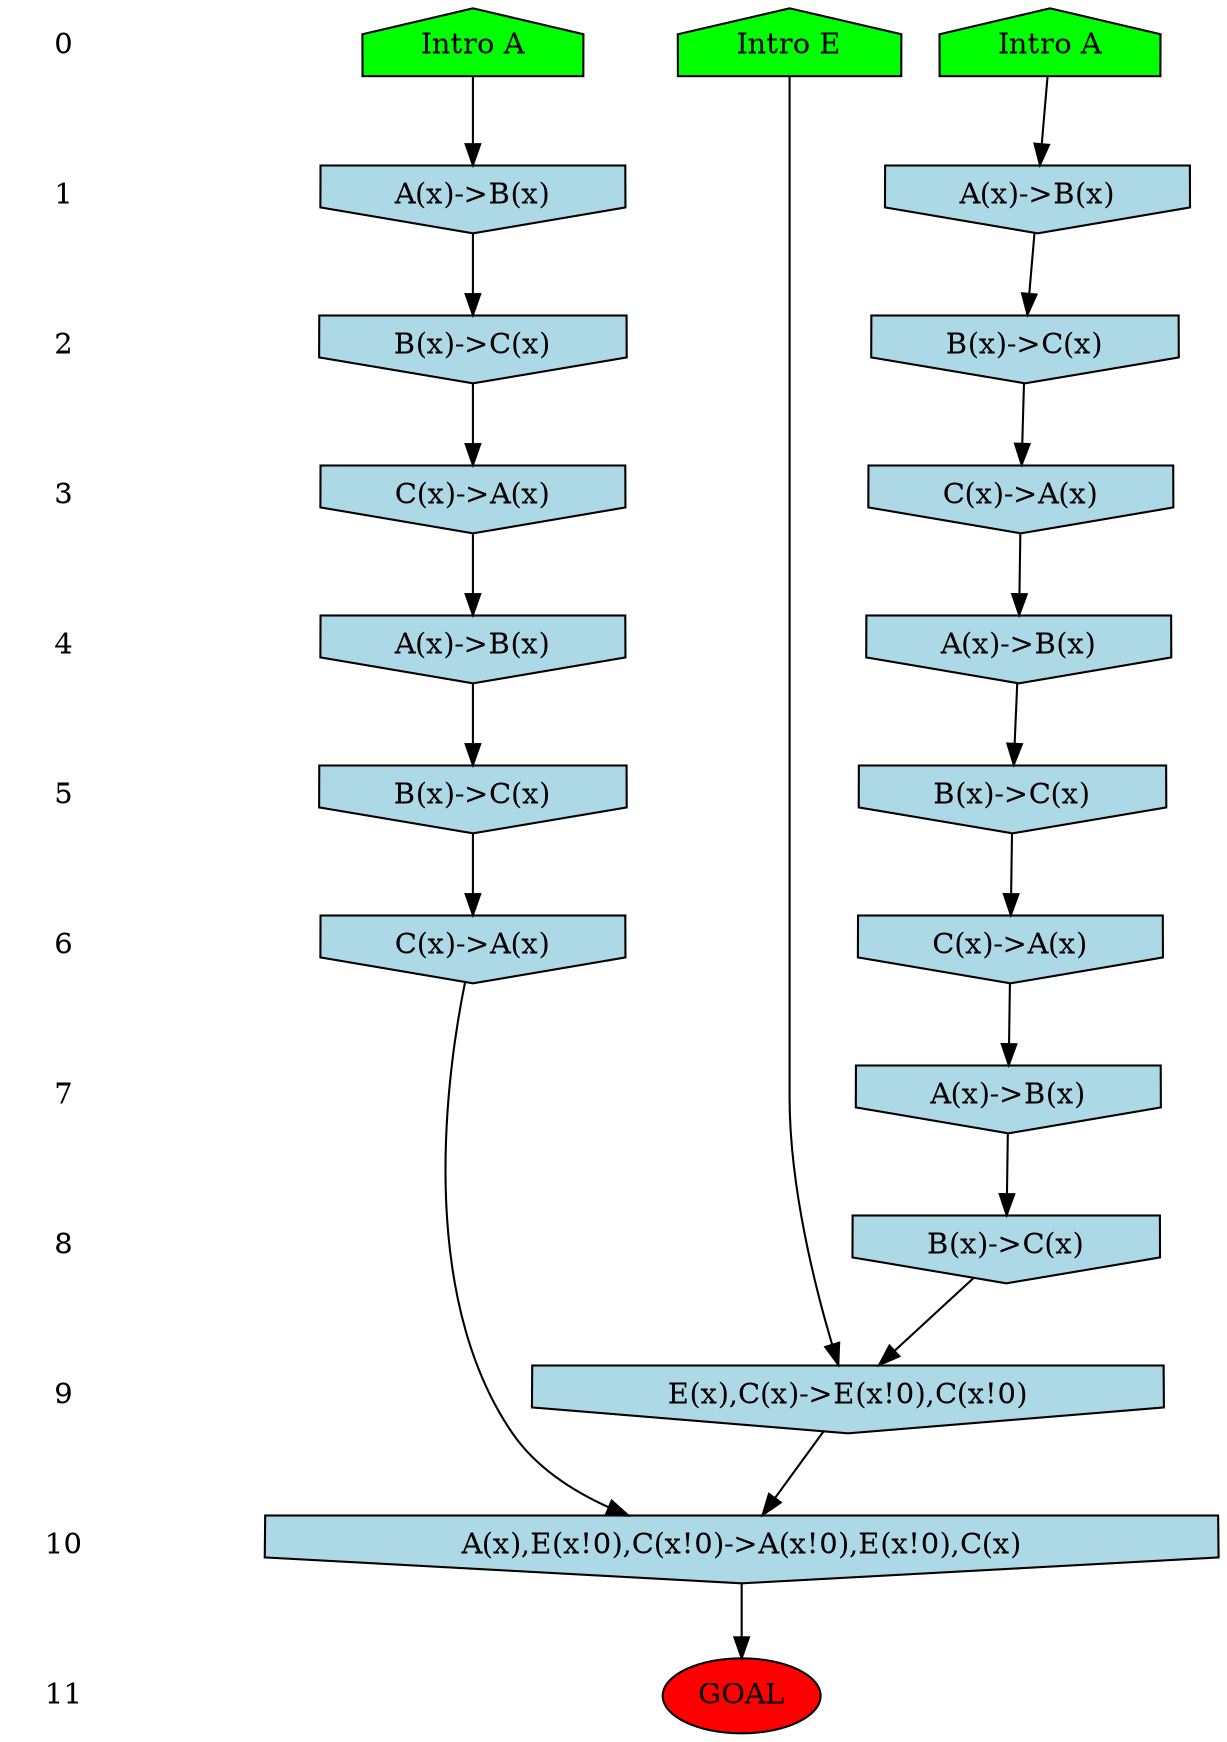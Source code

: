/* Compression of 2 causal flows obtained in average at 2.105300E+01 t.u */
/* Compressed causal flows were: [57;68] */
digraph G{
 ranksep=.5 ; 
{ rank = same ; "0" [shape=plaintext] ; node_1 [label ="Intro A", shape=house, style=filled, fillcolor=green] ;
node_2 [label ="Intro A", shape=house, style=filled, fillcolor=green] ;
node_3 [label ="Intro E", shape=house, style=filled, fillcolor=green] ;
}
{ rank = same ; "1" [shape=plaintext] ; node_4 [label="A(x)->B(x)", shape=invhouse, style=filled, fillcolor = lightblue] ;
node_6 [label="A(x)->B(x)", shape=invhouse, style=filled, fillcolor = lightblue] ;
}
{ rank = same ; "2" [shape=plaintext] ; node_5 [label="B(x)->C(x)", shape=invhouse, style=filled, fillcolor = lightblue] ;
node_7 [label="B(x)->C(x)", shape=invhouse, style=filled, fillcolor = lightblue] ;
}
{ rank = same ; "3" [shape=plaintext] ; node_8 [label="C(x)->A(x)", shape=invhouse, style=filled, fillcolor = lightblue] ;
node_9 [label="C(x)->A(x)", shape=invhouse, style=filled, fillcolor = lightblue] ;
}
{ rank = same ; "4" [shape=plaintext] ; node_10 [label="A(x)->B(x)", shape=invhouse, style=filled, fillcolor = lightblue] ;
node_11 [label="A(x)->B(x)", shape=invhouse, style=filled, fillcolor = lightblue] ;
}
{ rank = same ; "5" [shape=plaintext] ; node_12 [label="B(x)->C(x)", shape=invhouse, style=filled, fillcolor = lightblue] ;
node_13 [label="B(x)->C(x)", shape=invhouse, style=filled, fillcolor = lightblue] ;
}
{ rank = same ; "6" [shape=plaintext] ; node_14 [label="C(x)->A(x)", shape=invhouse, style=filled, fillcolor = lightblue] ;
node_17 [label="C(x)->A(x)", shape=invhouse, style=filled, fillcolor = lightblue] ;
}
{ rank = same ; "7" [shape=plaintext] ; node_15 [label="A(x)->B(x)", shape=invhouse, style=filled, fillcolor = lightblue] ;
}
{ rank = same ; "8" [shape=plaintext] ; node_16 [label="B(x)->C(x)", shape=invhouse, style=filled, fillcolor = lightblue] ;
}
{ rank = same ; "9" [shape=plaintext] ; node_18 [label="E(x),C(x)->E(x!0),C(x!0)", shape=invhouse, style=filled, fillcolor = lightblue] ;
}
{ rank = same ; "10" [shape=plaintext] ; node_19 [label="A(x),E(x!0),C(x!0)->A(x!0),E(x!0),C(x)", shape=invhouse, style=filled, fillcolor = lightblue] ;
}
{ rank = same ; "11" [shape=plaintext] ; node_20 [label ="GOAL", style=filled, fillcolor=red] ;
}
"0" -> "1" [style="invis"]; 
"1" -> "2" [style="invis"]; 
"2" -> "3" [style="invis"]; 
"3" -> "4" [style="invis"]; 
"4" -> "5" [style="invis"]; 
"5" -> "6" [style="invis"]; 
"6" -> "7" [style="invis"]; 
"7" -> "8" [style="invis"]; 
"8" -> "9" [style="invis"]; 
"9" -> "10" [style="invis"]; 
"10" -> "11" [style="invis"]; 
node_1 -> node_4
node_4 -> node_5
node_2 -> node_6
node_6 -> node_7
node_5 -> node_8
node_7 -> node_9
node_9 -> node_10
node_8 -> node_11
node_11 -> node_12
node_10 -> node_13
node_13 -> node_14
node_14 -> node_15
node_15 -> node_16
node_12 -> node_17
node_3 -> node_18
node_16 -> node_18
node_17 -> node_19
node_18 -> node_19
node_19 -> node_20
}
/*
 Dot generation time: 0.000160
*/